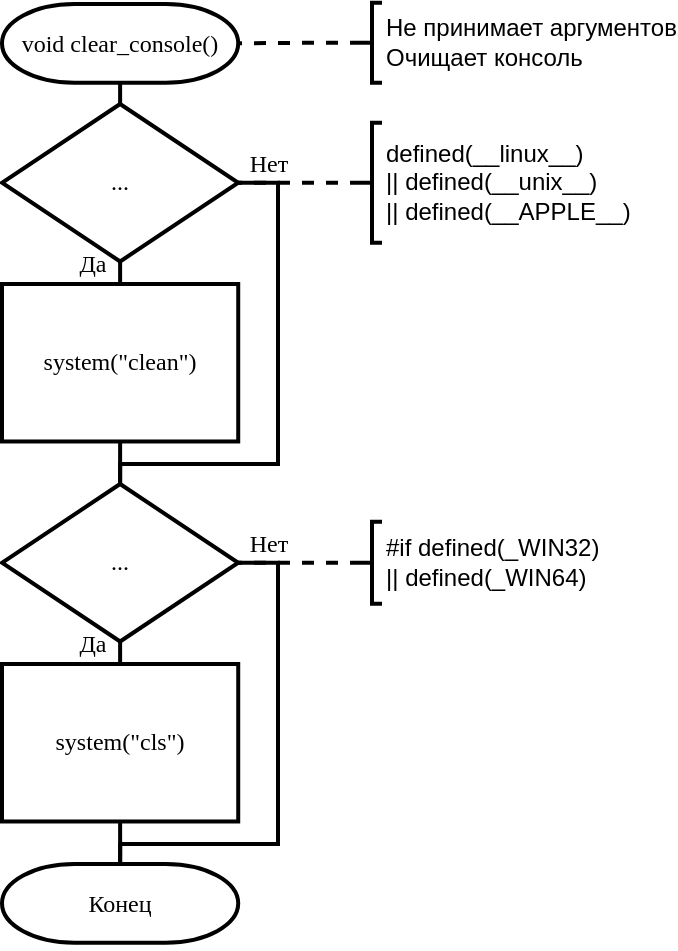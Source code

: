 <mxfile version="13.0.3" type="device"><diagram id="d9JbegW6BIXeRapLDQay" name="Страница 1"><mxGraphModel dx="852" dy="494" grid="1" gridSize="10" guides="1" tooltips="1" connect="1" arrows="1" fold="1" page="1" pageScale="1" pageWidth="827" pageHeight="1169" math="0" shadow="0"><root><mxCell id="0"/><mxCell id="1" parent="0"/><mxCell id="W1iNJzMvz9G5Zzl5Rc6N-5" style="edgeStyle=orthogonalEdgeStyle;rounded=0;orthogonalLoop=1;jettySize=auto;html=1;exitX=0.5;exitY=1;exitDx=0;exitDy=0;exitPerimeter=0;entryX=0.5;entryY=0;entryDx=0;entryDy=0;entryPerimeter=0;endArrow=none;endFill=0;strokeWidth=2;" edge="1" parent="1" source="W1iNJzMvz9G5Zzl5Rc6N-1" target="W1iNJzMvz9G5Zzl5Rc6N-2"><mxGeometry relative="1" as="geometry"/></mxCell><mxCell id="W1iNJzMvz9G5Zzl5Rc6N-1" value="void clear_console()" style="strokeWidth=2;html=1;shape=mxgraph.flowchart.terminator;whiteSpace=wrap;rounded=0;fontFamily=Times New Roman;" vertex="1" parent="1"><mxGeometry x="100" y="30" width="118.11" height="39.37" as="geometry"/></mxCell><mxCell id="W1iNJzMvz9G5Zzl5Rc6N-7" style="edgeStyle=orthogonalEdgeStyle;rounded=0;orthogonalLoop=1;jettySize=auto;html=1;exitX=0.5;exitY=1;exitDx=0;exitDy=0;exitPerimeter=0;entryX=0.5;entryY=0;entryDx=0;entryDy=0;endArrow=none;endFill=0;strokeWidth=2;" edge="1" parent="1" source="W1iNJzMvz9G5Zzl5Rc6N-2" target="W1iNJzMvz9G5Zzl5Rc6N-6"><mxGeometry relative="1" as="geometry"/></mxCell><mxCell id="W1iNJzMvz9G5Zzl5Rc6N-11" style="edgeStyle=orthogonalEdgeStyle;rounded=0;orthogonalLoop=1;jettySize=auto;html=1;exitX=1;exitY=0.5;exitDx=0;exitDy=0;exitPerimeter=0;entryX=0.5;entryY=0;entryDx=0;entryDy=0;entryPerimeter=0;endArrow=none;endFill=0;strokeWidth=2;" edge="1" parent="1" source="W1iNJzMvz9G5Zzl5Rc6N-2" target="W1iNJzMvz9G5Zzl5Rc6N-10"><mxGeometry relative="1" as="geometry"><Array as="points"><mxPoint x="238" y="119"/><mxPoint x="238" y="260"/><mxPoint x="159" y="260"/></Array></mxGeometry></mxCell><mxCell id="W1iNJzMvz9G5Zzl5Rc6N-2" value="..." style="strokeWidth=2;html=1;shape=mxgraph.flowchart.decision;whiteSpace=wrap;rounded=0;fontFamily=Times New Roman;" vertex="1" parent="1"><mxGeometry x="100" y="80" width="118.11" height="78.74" as="geometry"/></mxCell><mxCell id="W1iNJzMvz9G5Zzl5Rc6N-4" style="edgeStyle=orthogonalEdgeStyle;rounded=0;orthogonalLoop=1;jettySize=auto;html=1;exitX=0;exitY=0.5;exitDx=0;exitDy=0;exitPerimeter=0;entryX=1;entryY=0.5;entryDx=0;entryDy=0;entryPerimeter=0;endArrow=none;endFill=0;strokeWidth=2;dashed=1;" edge="1" parent="1" source="W1iNJzMvz9G5Zzl5Rc6N-3" target="W1iNJzMvz9G5Zzl5Rc6N-2"><mxGeometry relative="1" as="geometry"/></mxCell><mxCell id="W1iNJzMvz9G5Zzl5Rc6N-3" value="defined(__linux__)&lt;br&gt;|| defined(__unix__)&lt;br&gt;|| defined(__APPLE__)" style="strokeWidth=2;html=1;shape=mxgraph.flowchart.annotation_2;align=left;labelPosition=right;pointerEvents=1;" vertex="1" parent="1"><mxGeometry x="280" y="89.37" width="10" height="60" as="geometry"/></mxCell><mxCell id="W1iNJzMvz9G5Zzl5Rc6N-12" style="edgeStyle=orthogonalEdgeStyle;rounded=0;orthogonalLoop=1;jettySize=auto;html=1;exitX=0.5;exitY=1;exitDx=0;exitDy=0;entryX=0.5;entryY=0;entryDx=0;entryDy=0;entryPerimeter=0;endArrow=none;endFill=0;strokeWidth=2;" edge="1" parent="1" source="W1iNJzMvz9G5Zzl5Rc6N-6" target="W1iNJzMvz9G5Zzl5Rc6N-10"><mxGeometry relative="1" as="geometry"/></mxCell><mxCell id="W1iNJzMvz9G5Zzl5Rc6N-6" value="system(&quot;clean&quot;)" style="rounded=0;whiteSpace=wrap;html=1;absoluteArcSize=1;arcSize=14;strokeWidth=2;fontFamily=Times New Roman;" vertex="1" parent="1"><mxGeometry x="100" y="170" width="118.11" height="78.74" as="geometry"/></mxCell><mxCell id="W1iNJzMvz9G5Zzl5Rc6N-16" style="edgeStyle=orthogonalEdgeStyle;rounded=0;orthogonalLoop=1;jettySize=auto;html=1;exitX=0.5;exitY=1;exitDx=0;exitDy=0;exitPerimeter=0;entryX=0.5;entryY=0;entryDx=0;entryDy=0;endArrow=none;endFill=0;strokeWidth=2;" edge="1" parent="1" source="W1iNJzMvz9G5Zzl5Rc6N-10" target="W1iNJzMvz9G5Zzl5Rc6N-15"><mxGeometry relative="1" as="geometry"/></mxCell><mxCell id="W1iNJzMvz9G5Zzl5Rc6N-19" style="edgeStyle=orthogonalEdgeStyle;rounded=0;orthogonalLoop=1;jettySize=auto;html=1;exitX=1;exitY=0.5;exitDx=0;exitDy=0;exitPerimeter=0;entryX=0.5;entryY=0;entryDx=0;entryDy=0;entryPerimeter=0;endArrow=none;endFill=0;strokeWidth=2;" edge="1" parent="1" source="W1iNJzMvz9G5Zzl5Rc6N-10" target="W1iNJzMvz9G5Zzl5Rc6N-18"><mxGeometry relative="1" as="geometry"><Array as="points"><mxPoint x="238" y="309"/><mxPoint x="238" y="450"/><mxPoint x="159" y="450"/></Array></mxGeometry></mxCell><mxCell id="W1iNJzMvz9G5Zzl5Rc6N-10" value="..." style="strokeWidth=2;html=1;shape=mxgraph.flowchart.decision;whiteSpace=wrap;rounded=0;fontFamily=Times New Roman;" vertex="1" parent="1"><mxGeometry x="100" y="270" width="118.11" height="78.74" as="geometry"/></mxCell><mxCell id="W1iNJzMvz9G5Zzl5Rc6N-14" style="edgeStyle=orthogonalEdgeStyle;rounded=0;orthogonalLoop=1;jettySize=auto;html=1;exitX=0;exitY=0.5;exitDx=0;exitDy=0;exitPerimeter=0;entryX=1;entryY=0.5;entryDx=0;entryDy=0;entryPerimeter=0;endArrow=none;endFill=0;strokeWidth=2;dashed=1;" edge="1" parent="1" source="W1iNJzMvz9G5Zzl5Rc6N-13" target="W1iNJzMvz9G5Zzl5Rc6N-10"><mxGeometry relative="1" as="geometry"/></mxCell><mxCell id="W1iNJzMvz9G5Zzl5Rc6N-13" value="#if defined(_WIN32)&lt;br&gt;|| defined(_WIN64)" style="strokeWidth=2;html=1;shape=mxgraph.flowchart.annotation_2;align=left;labelPosition=right;pointerEvents=1;" vertex="1" parent="1"><mxGeometry x="280" y="288.9" width="10" height="40.95" as="geometry"/></mxCell><mxCell id="W1iNJzMvz9G5Zzl5Rc6N-20" style="edgeStyle=orthogonalEdgeStyle;rounded=0;orthogonalLoop=1;jettySize=auto;html=1;exitX=0.5;exitY=1;exitDx=0;exitDy=0;endArrow=none;endFill=0;strokeWidth=2;" edge="1" parent="1" source="W1iNJzMvz9G5Zzl5Rc6N-15"><mxGeometry relative="1" as="geometry"><mxPoint x="159" y="500" as="targetPoint"/></mxGeometry></mxCell><mxCell id="W1iNJzMvz9G5Zzl5Rc6N-15" value="system(&quot;cls&quot;)" style="rounded=0;whiteSpace=wrap;html=1;absoluteArcSize=1;arcSize=14;strokeWidth=2;fontFamily=Times New Roman;" vertex="1" parent="1"><mxGeometry x="100" y="360" width="118.11" height="78.74" as="geometry"/></mxCell><mxCell id="W1iNJzMvz9G5Zzl5Rc6N-18" value="Конец" style="strokeWidth=2;html=1;shape=mxgraph.flowchart.terminator;whiteSpace=wrap;rounded=0;fontFamily=Times New Roman;" vertex="1" parent="1"><mxGeometry x="100" y="460" width="118.11" height="39.37" as="geometry"/></mxCell><mxCell id="W1iNJzMvz9G5Zzl5Rc6N-22" style="edgeStyle=orthogonalEdgeStyle;rounded=0;orthogonalLoop=1;jettySize=auto;html=1;exitX=0;exitY=0.5;exitDx=0;exitDy=0;exitPerimeter=0;entryX=1;entryY=0.5;entryDx=0;entryDy=0;entryPerimeter=0;endArrow=none;endFill=0;strokeWidth=2;dashed=1;" edge="1" parent="1" source="W1iNJzMvz9G5Zzl5Rc6N-21" target="W1iNJzMvz9G5Zzl5Rc6N-1"><mxGeometry relative="1" as="geometry"/></mxCell><mxCell id="W1iNJzMvz9G5Zzl5Rc6N-21" value="Не принимает аргументов&lt;br&gt;Очищает консоль" style="strokeWidth=2;html=1;shape=mxgraph.flowchart.annotation_2;align=left;labelPosition=right;pointerEvents=1;" vertex="1" parent="1"><mxGeometry x="280" y="29.37" width="10" height="40" as="geometry"/></mxCell><mxCell id="W1iNJzMvz9G5Zzl5Rc6N-23" value="&lt;font face=&quot;Times New Roman&quot;&gt;Да&lt;/font&gt;" style="text;html=1;align=center;verticalAlign=middle;resizable=0;points=[];autosize=1;" vertex="1" parent="1"><mxGeometry x="130" y="150" width="30" height="20" as="geometry"/></mxCell><mxCell id="W1iNJzMvz9G5Zzl5Rc6N-24" value="&lt;font face=&quot;Times New Roman&quot;&gt;Да&lt;/font&gt;" style="text;html=1;align=center;verticalAlign=middle;resizable=0;points=[];autosize=1;" vertex="1" parent="1"><mxGeometry x="130" y="339.68" width="30" height="20" as="geometry"/></mxCell><mxCell id="W1iNJzMvz9G5Zzl5Rc6N-25" value="&lt;font face=&quot;Times New Roman&quot;&gt;Нет&lt;/font&gt;" style="text;html=1;align=center;verticalAlign=middle;resizable=0;points=[];autosize=1;" vertex="1" parent="1"><mxGeometry x="218.11" y="100" width="30" height="20" as="geometry"/></mxCell><mxCell id="W1iNJzMvz9G5Zzl5Rc6N-28" value="&lt;font face=&quot;Times New Roman&quot;&gt;Нет&lt;/font&gt;" style="text;html=1;align=center;verticalAlign=middle;resizable=0;points=[];autosize=1;" vertex="1" parent="1"><mxGeometry x="218.11" y="290" width="30" height="20" as="geometry"/></mxCell></root></mxGraphModel></diagram></mxfile>